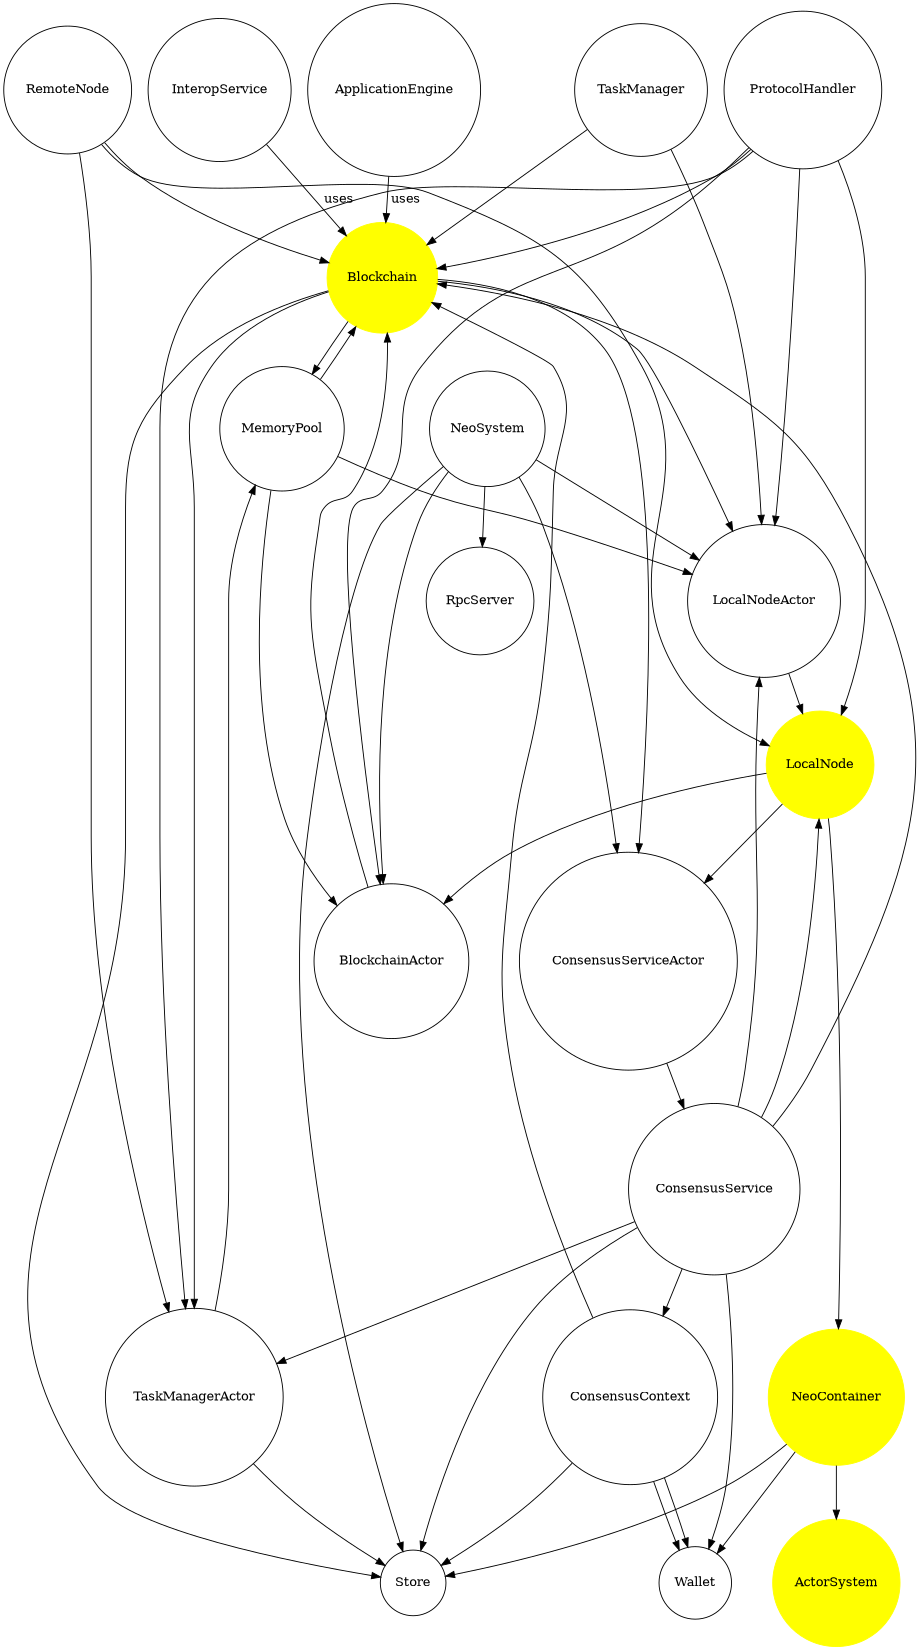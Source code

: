 digraph ioc {
//graph [bgcolor=lightgoldenrodyellow]
//rankdir=LR;
size="11"
//Empty [ label="", width=0, height=0, style = invis ];
node [shape = circle]; ApplicationEngine;
node [shape = circle]; ConsensusContext;
node [shape = circle]; InteropService;
node [shape = circle]; MemoryPool;
node [shape = circle]; NeoSystem;
node [shape = circle]; ProtocolHandler;
node [shape = circle]; RemoteNode;
node [shape = circle]; RpcServer;
node [shape = circle]; Store;
node [shape = circle]; Wallet;

node [shape = circle]; BlockchainActor;
node [shape = circle]; LocalNodeActor;

node [shape = circle]; ConsensusService;
node [shape = circle]; ConsensusServiceActor;

node [shape = circle]; TaskManager;
node [shape = circle]; TaskManagerActor;

node [shape = circle, style = filled, color = yellow]; ActorSystem;
node [shape = circle, style = filled, color = yellow]; Blockchain;
node [shape = circle, style = filled, color = yellow]; LocalNode;
node [shape = circle, style = filled, color = yellow]; NeoContainer;

//Empty -> Normal [label = ""];
ApplicationEngine -> Blockchain [ label = " uses "];

Blockchain -> LocalNodeActor [ label = ""];
Blockchain -> ConsensusServiceActor [ label = ""];
Blockchain -> TaskManagerActor [ label = ""];
Blockchain -> MemoryPool [ label = ""];
Blockchain -> Store [ label = ""];

ConsensusContext -> Store [ label = ""];
ConsensusContext -> Wallet [ label = ""];

ConsensusService -> LocalNodeActor [ label = ""];
ConsensusService -> TaskManagerActor [ label = ""];
ConsensusService -> Store [ label = ""];
ConsensusService -> Wallet [ label = ""];
ConsensusService -> LocalNode [ label = ""];
ConsensusService -> Blockchain [ label = ""];
ConsensusService -> ConsensusContext [ label = ""];

ConsensusServiceActor -> ConsensusService [ label = ""];

InteropService -> Blockchain [ label = " uses "];

MemoryPool -> Blockchain [ label = ""];
MemoryPool -> BlockchainActor [ label = ""];
MemoryPool -> LocalNodeActor [ label = ""];

NeoSystem -> LocalNodeActor [ label = ""];
NeoSystem -> ConsensusServiceActor [ label = ""];
NeoSystem -> RpcServer [ label = ""];
NeoSystem -> BlockchainActor [ label = ""];
NeoSystem -> Store [ label = ""];

ConsensusContext -> Blockchain [ label = ""];
ConsensusContext -> Wallet [ label = ""];

LocalNode -> ConsensusServiceActor [ label = ""];
LocalNode -> BlockchainActor [ label = ""];
LocalNode -> NeoContainer [ label = ""];

NeoContainer -> ActorSystem [ label = ""];
NeoContainer -> Store [ label = ""];
NeoContainer -> Wallet [ label = ""];

TaskManager -> LocalNodeActor [ label = ""];
TaskManager -> Blockchain [ label = ""];

RemoteNode -> Blockchain [ label = ""];
RemoteNode -> LocalNode [ label = ""];
RemoteNode -> TaskManagerActor [ label = ""];

ProtocolHandler -> Blockchain [ label = ""];
ProtocolHandler -> BlockchainActor [ label = ""];
ProtocolHandler -> LocalNode [ label = ""];
ProtocolHandler -> LocalNodeActor [ label = ""];
ProtocolHandler -> TaskManagerActor [ label = ""];

BlockchainActor -> Blockchain [ label = ""];
LocalNodeActor -> LocalNode [ label = ""];
TaskManagerActor -> MemoryPool [ label = ""];
TaskManagerActor -> Store [ label = ""];

}

